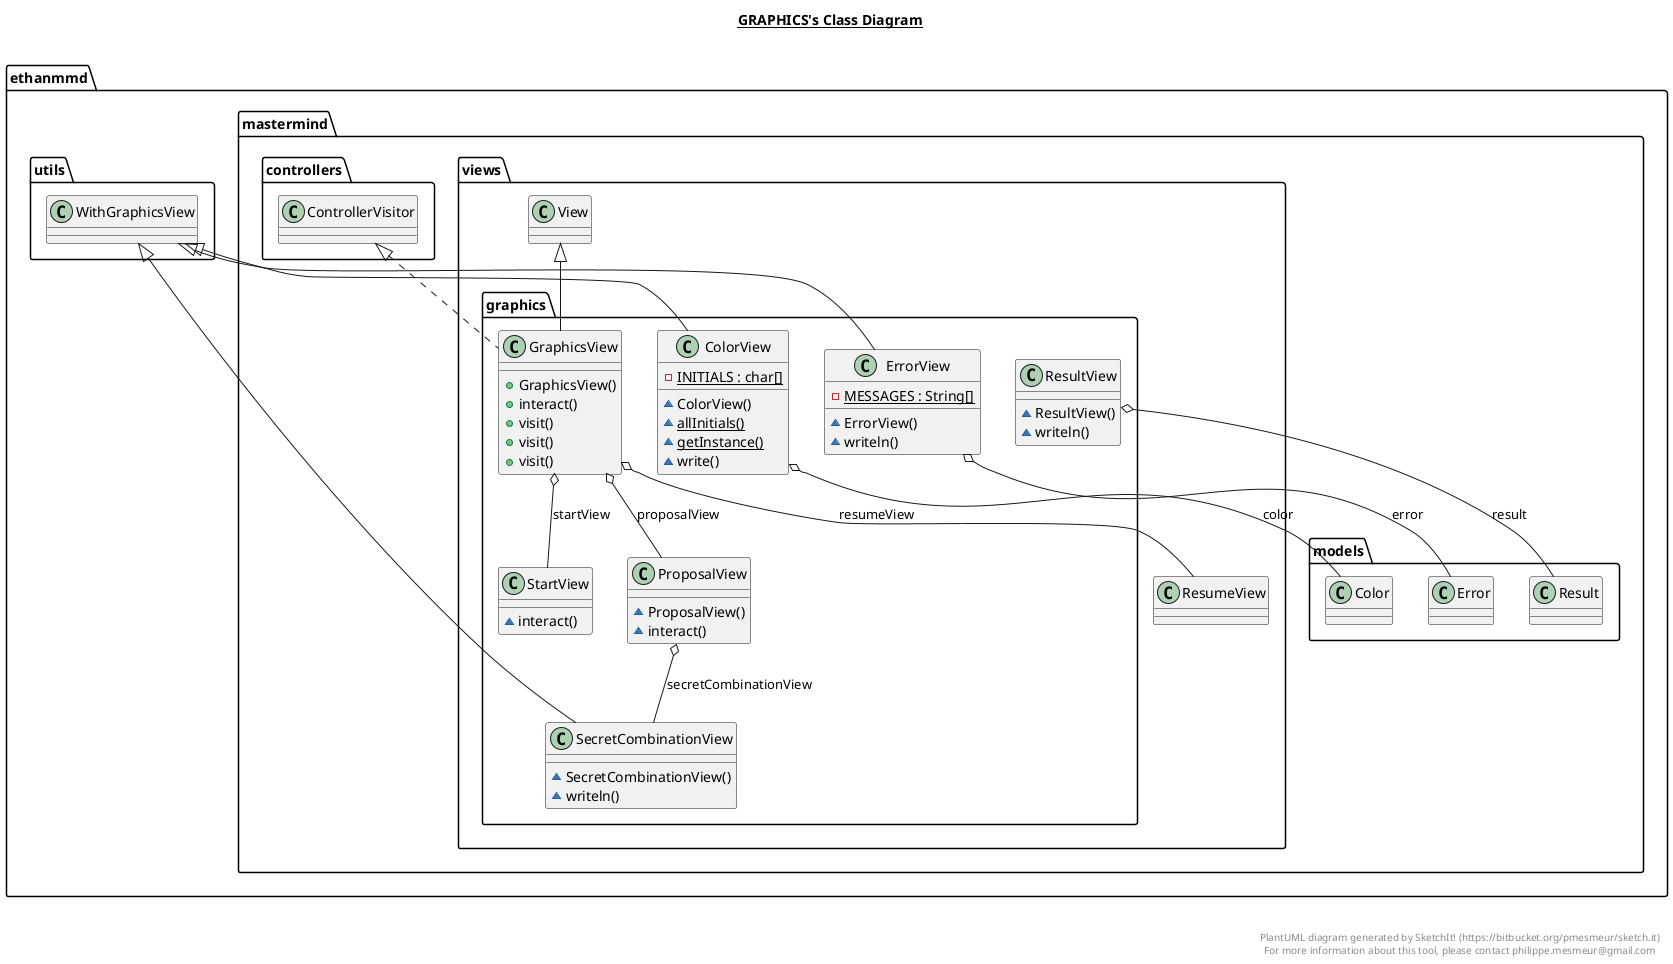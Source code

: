 @startuml

title __GRAPHICS's Class Diagram__\n

  namespace ethanmmd.mastermind {
    namespace views {
      namespace graphics {
        class ethanmmd.mastermind.views.graphics.ColorView {
            {static} - INITIALS : char[]
            ~ ColorView()
            {static} ~ allInitials()
            {static} ~ getInstance()
            ~ write()
        }
      }
    }
  }
  

  namespace ethanmmd.mastermind {
    namespace views {
      namespace graphics {
        class ethanmmd.mastermind.views.graphics.ErrorView {
            {static} - MESSAGES : String[]
            ~ ErrorView()
            ~ writeln()
        }
      }
    }
  }
  

  namespace ethanmmd.mastermind {
    namespace views {
      namespace graphics {
        class ethanmmd.mastermind.views.graphics.GraphicsView {
            + GraphicsView()
            + interact()
            + visit()
            + visit()
            + visit()
        }
      }
    }
  }
  

  namespace ethanmmd.mastermind {
    namespace views {
      namespace graphics {
        class ethanmmd.mastermind.views.graphics.ProposalView {
            ~ ProposalView()
            ~ interact()
        }
      }
    }
  }
  

  namespace ethanmmd.mastermind {
    namespace views {
      namespace graphics {
        class ethanmmd.mastermind.views.graphics.ResultView {
            ~ ResultView()
            ~ writeln()
        }
      }
    }
  }
  

  namespace ethanmmd.mastermind {
    namespace views {
      namespace graphics {
        class ethanmmd.mastermind.views.graphics.SecretCombinationView {
            ~ SecretCombinationView()
            ~ writeln()
        }
      }
    }
  }
  

  namespace ethanmmd.mastermind {
    namespace views {
      namespace graphics {
        class ethanmmd.mastermind.views.graphics.StartView {
            ~ interact()
        }
      }
    }
  }
  

  ethanmmd.mastermind.views.graphics.ColorView -up-|> ethanmmd.utils.WithGraphicsView
  ethanmmd.mastermind.views.graphics.ColorView o-- ethanmmd.mastermind.models.Color : color
  ethanmmd.mastermind.views.graphics.ErrorView -up-|> ethanmmd.utils.WithGraphicsView
  ethanmmd.mastermind.views.graphics.ErrorView o-- ethanmmd.mastermind.models.Error : error
  ethanmmd.mastermind.views.graphics.GraphicsView .up.|> ethanmmd.mastermind.controllers.ControllerVisitor
  ethanmmd.mastermind.views.graphics.GraphicsView -up-|> ethanmmd.mastermind.views.View
  ethanmmd.mastermind.views.graphics.GraphicsView o-- ethanmmd.mastermind.views.graphics.ProposalView : proposalView
  ethanmmd.mastermind.views.graphics.GraphicsView o-- ethanmmd.mastermind.views.ResumeView : resumeView
  ethanmmd.mastermind.views.graphics.GraphicsView o-- ethanmmd.mastermind.views.graphics.StartView : startView
  ethanmmd.mastermind.views.graphics.ProposalView o-- ethanmmd.mastermind.views.graphics.SecretCombinationView : secretCombinationView
  ethanmmd.mastermind.views.graphics.ResultView o-- ethanmmd.mastermind.models.Result : result
  ethanmmd.mastermind.views.graphics.SecretCombinationView -up-|> ethanmmd.utils.WithGraphicsView


right footer


PlantUML diagram generated by SketchIt! (https://bitbucket.org/pmesmeur/sketch.it)
For more information about this tool, please contact philippe.mesmeur@gmail.com
endfooter

@enduml

